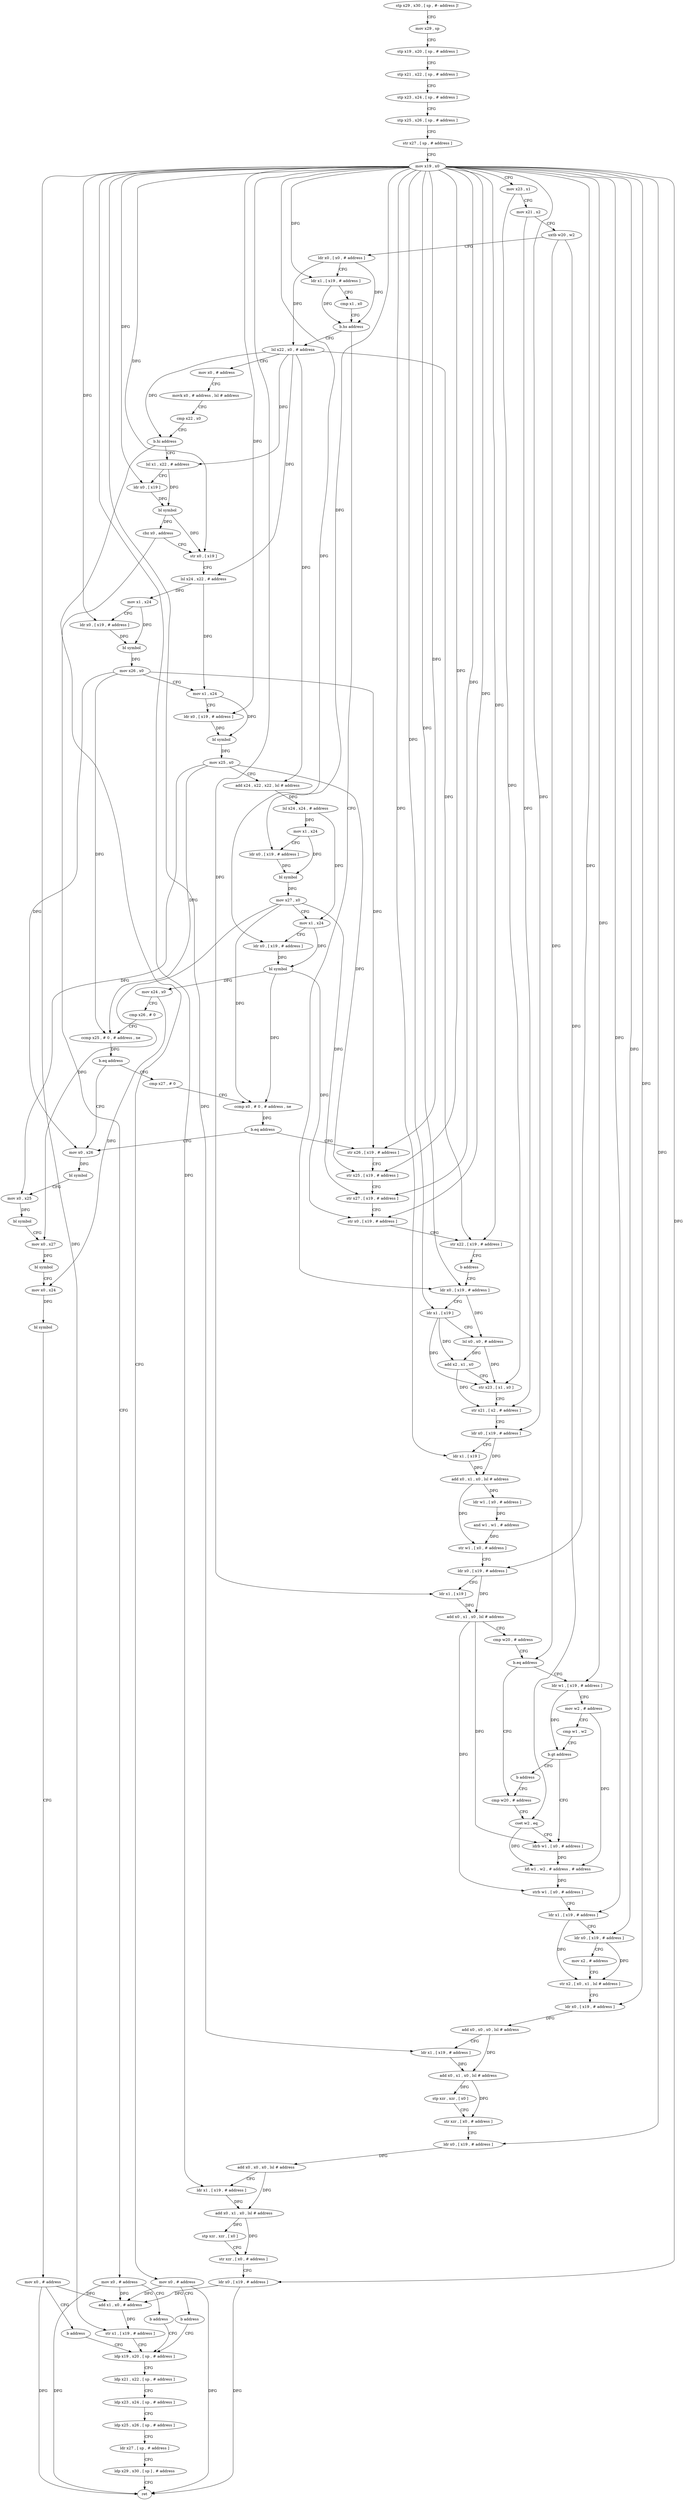 digraph "func" {
"4329204" [label = "stp x29 , x30 , [ sp , #- address ]!" ]
"4329208" [label = "mov x29 , sp" ]
"4329212" [label = "stp x19 , x20 , [ sp , # address ]" ]
"4329216" [label = "stp x21 , x22 , [ sp , # address ]" ]
"4329220" [label = "stp x23 , x24 , [ sp , # address ]" ]
"4329224" [label = "stp x25 , x26 , [ sp , # address ]" ]
"4329228" [label = "str x27 , [ sp , # address ]" ]
"4329232" [label = "mov x19 , x0" ]
"4329236" [label = "mov x23 , x1" ]
"4329240" [label = "mov x21 , x2" ]
"4329244" [label = "uxtb w20 , w2" ]
"4329248" [label = "ldr x0 , [ x0 , # address ]" ]
"4329252" [label = "ldr x1 , [ x19 , # address ]" ]
"4329256" [label = "cmp x1 , x0" ]
"4329260" [label = "b.hs address" ]
"4329456" [label = "lsl x22 , x0 , # address" ]
"4329264" [label = "ldr x0 , [ x19 , # address ]" ]
"4329460" [label = "mov x0 , # address" ]
"4329464" [label = "movk x0 , # address , lsl # address" ]
"4329468" [label = "cmp x22 , x0" ]
"4329472" [label = "b.hi address" ]
"4329680" [label = "mov x0 , # address" ]
"4329476" [label = "lsl x1 , x22 , # address" ]
"4329268" [label = "ldr x1 , [ x19 ]" ]
"4329272" [label = "lsl x0 , x0 , # address" ]
"4329276" [label = "add x2 , x1 , x0" ]
"4329280" [label = "str x23 , [ x1 , x0 ]" ]
"4329284" [label = "str x21 , [ x2 , # address ]" ]
"4329288" [label = "ldr x0 , [ x19 , # address ]" ]
"4329292" [label = "ldr x1 , [ x19 ]" ]
"4329296" [label = "add x0 , x1 , x0 , lsl # address" ]
"4329300" [label = "ldr w1 , [ x0 , # address ]" ]
"4329304" [label = "and w1 , w1 , # address" ]
"4329308" [label = "str w1 , [ x0 , # address ]" ]
"4329312" [label = "ldr x0 , [ x19 , # address ]" ]
"4329316" [label = "ldr x1 , [ x19 ]" ]
"4329320" [label = "add x0 , x1 , x0 , lsl # address" ]
"4329324" [label = "cmp w20 , # address" ]
"4329328" [label = "b.eq address" ]
"4329660" [label = "ldr w1 , [ x19 , # address ]" ]
"4329332" [label = "cmp w20 , # address" ]
"4329684" [label = "b address" ]
"4329428" [label = "ldp x19 , x20 , [ sp , # address ]" ]
"4329480" [label = "ldr x0 , [ x19 ]" ]
"4329484" [label = "bl symbol" ]
"4329488" [label = "cbz x0 , address" ]
"4329688" [label = "mov x0 , # address" ]
"4329492" [label = "str x0 , [ x19 ]" ]
"4329664" [label = "mov w2 , # address" ]
"4329668" [label = "cmp w1 , w2" ]
"4329672" [label = "b.gt address" ]
"4329340" [label = "ldrb w1 , [ x0 , # address ]" ]
"4329676" [label = "b address" ]
"4329336" [label = "cset w2 , eq" ]
"4329432" [label = "ldp x21 , x22 , [ sp , # address ]" ]
"4329436" [label = "ldp x23 , x24 , [ sp , # address ]" ]
"4329440" [label = "ldp x25 , x26 , [ sp , # address ]" ]
"4329444" [label = "ldr x27 , [ sp , # address ]" ]
"4329448" [label = "ldp x29 , x30 , [ sp ] , # address" ]
"4329452" [label = "ret" ]
"4329692" [label = "b address" ]
"4329496" [label = "lsl x24 , x22 , # address" ]
"4329500" [label = "mov x1 , x24" ]
"4329504" [label = "ldr x0 , [ x19 , # address ]" ]
"4329508" [label = "bl symbol" ]
"4329512" [label = "mov x26 , x0" ]
"4329516" [label = "mov x1 , x24" ]
"4329520" [label = "ldr x0 , [ x19 , # address ]" ]
"4329524" [label = "bl symbol" ]
"4329528" [label = "mov x25 , x0" ]
"4329532" [label = "add x24 , x22 , x22 , lsl # address" ]
"4329536" [label = "lsl x24 , x24 , # address" ]
"4329540" [label = "mov x1 , x24" ]
"4329544" [label = "ldr x0 , [ x19 , # address ]" ]
"4329548" [label = "bl symbol" ]
"4329552" [label = "mov x27 , x0" ]
"4329556" [label = "mov x1 , x24" ]
"4329560" [label = "ldr x0 , [ x19 , # address ]" ]
"4329564" [label = "bl symbol" ]
"4329568" [label = "mov x24 , x0" ]
"4329572" [label = "cmp x26 , # 0" ]
"4329576" [label = "ccmp x25 , # 0 , # address , ne" ]
"4329580" [label = "b.eq address" ]
"4329620" [label = "mov x0 , x26" ]
"4329584" [label = "cmp x27 , # 0" ]
"4329344" [label = "bfi w1 , w2 , # address , # address" ]
"4329348" [label = "strb w1 , [ x0 , # address ]" ]
"4329352" [label = "ldr x1 , [ x19 , # address ]" ]
"4329356" [label = "ldr x0 , [ x19 , # address ]" ]
"4329360" [label = "mov x2 , # address" ]
"4329364" [label = "str x2 , [ x0 , x1 , lsl # address ]" ]
"4329368" [label = "ldr x0 , [ x19 , # address ]" ]
"4329372" [label = "add x0 , x0 , x0 , lsl # address" ]
"4329376" [label = "ldr x1 , [ x19 , # address ]" ]
"4329380" [label = "add x0 , x1 , x0 , lsl # address" ]
"4329384" [label = "stp xzr , xzr , [ x0 ]" ]
"4329388" [label = "str xzr , [ x0 , # address ]" ]
"4329392" [label = "ldr x0 , [ x19 , # address ]" ]
"4329396" [label = "add x0 , x0 , x0 , lsl # address" ]
"4329400" [label = "ldr x1 , [ x19 , # address ]" ]
"4329404" [label = "add x0 , x1 , x0 , lsl # address" ]
"4329408" [label = "stp xzr , xzr , [ x0 ]" ]
"4329412" [label = "str xzr , [ x0 , # address ]" ]
"4329416" [label = "ldr x0 , [ x19 , # address ]" ]
"4329420" [label = "add x1 , x0 , # address" ]
"4329424" [label = "str x1 , [ x19 , # address ]" ]
"4329624" [label = "bl symbol" ]
"4329628" [label = "mov x0 , x25" ]
"4329632" [label = "bl symbol" ]
"4329636" [label = "mov x0 , x27" ]
"4329640" [label = "bl symbol" ]
"4329644" [label = "mov x0 , x24" ]
"4329648" [label = "bl symbol" ]
"4329652" [label = "mov x0 , # address" ]
"4329656" [label = "b address" ]
"4329588" [label = "ccmp x0 , # 0 , # address , ne" ]
"4329592" [label = "b.eq address" ]
"4329596" [label = "str x26 , [ x19 , # address ]" ]
"4329600" [label = "str x25 , [ x19 , # address ]" ]
"4329604" [label = "str x27 , [ x19 , # address ]" ]
"4329608" [label = "str x0 , [ x19 , # address ]" ]
"4329612" [label = "str x22 , [ x19 , # address ]" ]
"4329616" [label = "b address" ]
"4329204" -> "4329208" [ label = "CFG" ]
"4329208" -> "4329212" [ label = "CFG" ]
"4329212" -> "4329216" [ label = "CFG" ]
"4329216" -> "4329220" [ label = "CFG" ]
"4329220" -> "4329224" [ label = "CFG" ]
"4329224" -> "4329228" [ label = "CFG" ]
"4329228" -> "4329232" [ label = "CFG" ]
"4329232" -> "4329236" [ label = "CFG" ]
"4329232" -> "4329252" [ label = "DFG" ]
"4329232" -> "4329264" [ label = "DFG" ]
"4329232" -> "4329268" [ label = "DFG" ]
"4329232" -> "4329288" [ label = "DFG" ]
"4329232" -> "4329292" [ label = "DFG" ]
"4329232" -> "4329312" [ label = "DFG" ]
"4329232" -> "4329316" [ label = "DFG" ]
"4329232" -> "4329480" [ label = "DFG" ]
"4329232" -> "4329660" [ label = "DFG" ]
"4329232" -> "4329492" [ label = "DFG" ]
"4329232" -> "4329504" [ label = "DFG" ]
"4329232" -> "4329520" [ label = "DFG" ]
"4329232" -> "4329544" [ label = "DFG" ]
"4329232" -> "4329560" [ label = "DFG" ]
"4329232" -> "4329352" [ label = "DFG" ]
"4329232" -> "4329356" [ label = "DFG" ]
"4329232" -> "4329368" [ label = "DFG" ]
"4329232" -> "4329376" [ label = "DFG" ]
"4329232" -> "4329392" [ label = "DFG" ]
"4329232" -> "4329400" [ label = "DFG" ]
"4329232" -> "4329416" [ label = "DFG" ]
"4329232" -> "4329424" [ label = "DFG" ]
"4329232" -> "4329596" [ label = "DFG" ]
"4329232" -> "4329600" [ label = "DFG" ]
"4329232" -> "4329604" [ label = "DFG" ]
"4329232" -> "4329608" [ label = "DFG" ]
"4329232" -> "4329612" [ label = "DFG" ]
"4329236" -> "4329240" [ label = "CFG" ]
"4329236" -> "4329280" [ label = "DFG" ]
"4329240" -> "4329244" [ label = "CFG" ]
"4329240" -> "4329284" [ label = "DFG" ]
"4329244" -> "4329248" [ label = "CFG" ]
"4329244" -> "4329328" [ label = "DFG" ]
"4329244" -> "4329336" [ label = "DFG" ]
"4329248" -> "4329252" [ label = "CFG" ]
"4329248" -> "4329260" [ label = "DFG" ]
"4329248" -> "4329456" [ label = "DFG" ]
"4329252" -> "4329256" [ label = "CFG" ]
"4329252" -> "4329260" [ label = "DFG" ]
"4329256" -> "4329260" [ label = "CFG" ]
"4329260" -> "4329456" [ label = "CFG" ]
"4329260" -> "4329264" [ label = "CFG" ]
"4329456" -> "4329460" [ label = "CFG" ]
"4329456" -> "4329472" [ label = "DFG" ]
"4329456" -> "4329476" [ label = "DFG" ]
"4329456" -> "4329496" [ label = "DFG" ]
"4329456" -> "4329532" [ label = "DFG" ]
"4329456" -> "4329612" [ label = "DFG" ]
"4329264" -> "4329268" [ label = "CFG" ]
"4329264" -> "4329272" [ label = "DFG" ]
"4329460" -> "4329464" [ label = "CFG" ]
"4329464" -> "4329468" [ label = "CFG" ]
"4329468" -> "4329472" [ label = "CFG" ]
"4329472" -> "4329680" [ label = "CFG" ]
"4329472" -> "4329476" [ label = "CFG" ]
"4329680" -> "4329684" [ label = "CFG" ]
"4329680" -> "4329452" [ label = "DFG" ]
"4329680" -> "4329420" [ label = "DFG" ]
"4329476" -> "4329480" [ label = "CFG" ]
"4329476" -> "4329484" [ label = "DFG" ]
"4329268" -> "4329272" [ label = "CFG" ]
"4329268" -> "4329276" [ label = "DFG" ]
"4329268" -> "4329280" [ label = "DFG" ]
"4329272" -> "4329276" [ label = "DFG" ]
"4329272" -> "4329280" [ label = "DFG" ]
"4329276" -> "4329280" [ label = "CFG" ]
"4329276" -> "4329284" [ label = "DFG" ]
"4329280" -> "4329284" [ label = "CFG" ]
"4329284" -> "4329288" [ label = "CFG" ]
"4329288" -> "4329292" [ label = "CFG" ]
"4329288" -> "4329296" [ label = "DFG" ]
"4329292" -> "4329296" [ label = "DFG" ]
"4329296" -> "4329300" [ label = "DFG" ]
"4329296" -> "4329308" [ label = "DFG" ]
"4329300" -> "4329304" [ label = "DFG" ]
"4329304" -> "4329308" [ label = "DFG" ]
"4329308" -> "4329312" [ label = "CFG" ]
"4329312" -> "4329316" [ label = "CFG" ]
"4329312" -> "4329320" [ label = "DFG" ]
"4329316" -> "4329320" [ label = "DFG" ]
"4329320" -> "4329324" [ label = "CFG" ]
"4329320" -> "4329340" [ label = "DFG" ]
"4329320" -> "4329348" [ label = "DFG" ]
"4329324" -> "4329328" [ label = "CFG" ]
"4329328" -> "4329660" [ label = "CFG" ]
"4329328" -> "4329332" [ label = "CFG" ]
"4329660" -> "4329664" [ label = "CFG" ]
"4329660" -> "4329672" [ label = "DFG" ]
"4329332" -> "4329336" [ label = "CFG" ]
"4329684" -> "4329428" [ label = "CFG" ]
"4329428" -> "4329432" [ label = "CFG" ]
"4329480" -> "4329484" [ label = "DFG" ]
"4329484" -> "4329488" [ label = "DFG" ]
"4329484" -> "4329492" [ label = "DFG" ]
"4329488" -> "4329688" [ label = "CFG" ]
"4329488" -> "4329492" [ label = "CFG" ]
"4329688" -> "4329692" [ label = "CFG" ]
"4329688" -> "4329452" [ label = "DFG" ]
"4329688" -> "4329420" [ label = "DFG" ]
"4329492" -> "4329496" [ label = "CFG" ]
"4329664" -> "4329668" [ label = "CFG" ]
"4329664" -> "4329344" [ label = "DFG" ]
"4329668" -> "4329672" [ label = "CFG" ]
"4329672" -> "4329340" [ label = "CFG" ]
"4329672" -> "4329676" [ label = "CFG" ]
"4329340" -> "4329344" [ label = "DFG" ]
"4329676" -> "4329332" [ label = "CFG" ]
"4329336" -> "4329340" [ label = "CFG" ]
"4329336" -> "4329344" [ label = "DFG" ]
"4329432" -> "4329436" [ label = "CFG" ]
"4329436" -> "4329440" [ label = "CFG" ]
"4329440" -> "4329444" [ label = "CFG" ]
"4329444" -> "4329448" [ label = "CFG" ]
"4329448" -> "4329452" [ label = "CFG" ]
"4329692" -> "4329428" [ label = "CFG" ]
"4329496" -> "4329500" [ label = "DFG" ]
"4329496" -> "4329516" [ label = "DFG" ]
"4329500" -> "4329504" [ label = "CFG" ]
"4329500" -> "4329508" [ label = "DFG" ]
"4329504" -> "4329508" [ label = "DFG" ]
"4329508" -> "4329512" [ label = "DFG" ]
"4329512" -> "4329516" [ label = "CFG" ]
"4329512" -> "4329576" [ label = "DFG" ]
"4329512" -> "4329620" [ label = "DFG" ]
"4329512" -> "4329596" [ label = "DFG" ]
"4329516" -> "4329520" [ label = "CFG" ]
"4329516" -> "4329524" [ label = "DFG" ]
"4329520" -> "4329524" [ label = "DFG" ]
"4329524" -> "4329528" [ label = "DFG" ]
"4329528" -> "4329532" [ label = "CFG" ]
"4329528" -> "4329576" [ label = "DFG" ]
"4329528" -> "4329628" [ label = "DFG" ]
"4329528" -> "4329600" [ label = "DFG" ]
"4329532" -> "4329536" [ label = "DFG" ]
"4329536" -> "4329540" [ label = "DFG" ]
"4329536" -> "4329556" [ label = "DFG" ]
"4329540" -> "4329544" [ label = "CFG" ]
"4329540" -> "4329548" [ label = "DFG" ]
"4329544" -> "4329548" [ label = "DFG" ]
"4329548" -> "4329552" [ label = "DFG" ]
"4329552" -> "4329556" [ label = "CFG" ]
"4329552" -> "4329636" [ label = "DFG" ]
"4329552" -> "4329588" [ label = "DFG" ]
"4329552" -> "4329604" [ label = "DFG" ]
"4329556" -> "4329560" [ label = "CFG" ]
"4329556" -> "4329564" [ label = "DFG" ]
"4329560" -> "4329564" [ label = "DFG" ]
"4329564" -> "4329568" [ label = "DFG" ]
"4329564" -> "4329588" [ label = "DFG" ]
"4329564" -> "4329608" [ label = "DFG" ]
"4329568" -> "4329572" [ label = "CFG" ]
"4329568" -> "4329644" [ label = "DFG" ]
"4329572" -> "4329576" [ label = "CFG" ]
"4329576" -> "4329580" [ label = "DFG" ]
"4329580" -> "4329620" [ label = "CFG" ]
"4329580" -> "4329584" [ label = "CFG" ]
"4329620" -> "4329624" [ label = "DFG" ]
"4329584" -> "4329588" [ label = "CFG" ]
"4329344" -> "4329348" [ label = "DFG" ]
"4329348" -> "4329352" [ label = "CFG" ]
"4329352" -> "4329356" [ label = "CFG" ]
"4329352" -> "4329364" [ label = "DFG" ]
"4329356" -> "4329360" [ label = "CFG" ]
"4329356" -> "4329364" [ label = "DFG" ]
"4329360" -> "4329364" [ label = "CFG" ]
"4329364" -> "4329368" [ label = "CFG" ]
"4329368" -> "4329372" [ label = "DFG" ]
"4329372" -> "4329376" [ label = "CFG" ]
"4329372" -> "4329380" [ label = "DFG" ]
"4329376" -> "4329380" [ label = "DFG" ]
"4329380" -> "4329384" [ label = "DFG" ]
"4329380" -> "4329388" [ label = "DFG" ]
"4329384" -> "4329388" [ label = "CFG" ]
"4329388" -> "4329392" [ label = "CFG" ]
"4329392" -> "4329396" [ label = "DFG" ]
"4329396" -> "4329400" [ label = "CFG" ]
"4329396" -> "4329404" [ label = "DFG" ]
"4329400" -> "4329404" [ label = "DFG" ]
"4329404" -> "4329408" [ label = "DFG" ]
"4329404" -> "4329412" [ label = "DFG" ]
"4329408" -> "4329412" [ label = "CFG" ]
"4329412" -> "4329416" [ label = "CFG" ]
"4329416" -> "4329420" [ label = "DFG" ]
"4329416" -> "4329452" [ label = "DFG" ]
"4329420" -> "4329424" [ label = "DFG" ]
"4329424" -> "4329428" [ label = "CFG" ]
"4329624" -> "4329628" [ label = "CFG" ]
"4329628" -> "4329632" [ label = "DFG" ]
"4329632" -> "4329636" [ label = "CFG" ]
"4329636" -> "4329640" [ label = "DFG" ]
"4329640" -> "4329644" [ label = "CFG" ]
"4329644" -> "4329648" [ label = "DFG" ]
"4329648" -> "4329652" [ label = "CFG" ]
"4329652" -> "4329656" [ label = "CFG" ]
"4329652" -> "4329420" [ label = "DFG" ]
"4329652" -> "4329452" [ label = "DFG" ]
"4329656" -> "4329428" [ label = "CFG" ]
"4329588" -> "4329592" [ label = "DFG" ]
"4329592" -> "4329620" [ label = "CFG" ]
"4329592" -> "4329596" [ label = "CFG" ]
"4329596" -> "4329600" [ label = "CFG" ]
"4329600" -> "4329604" [ label = "CFG" ]
"4329604" -> "4329608" [ label = "CFG" ]
"4329608" -> "4329612" [ label = "CFG" ]
"4329612" -> "4329616" [ label = "CFG" ]
"4329616" -> "4329264" [ label = "CFG" ]
}
